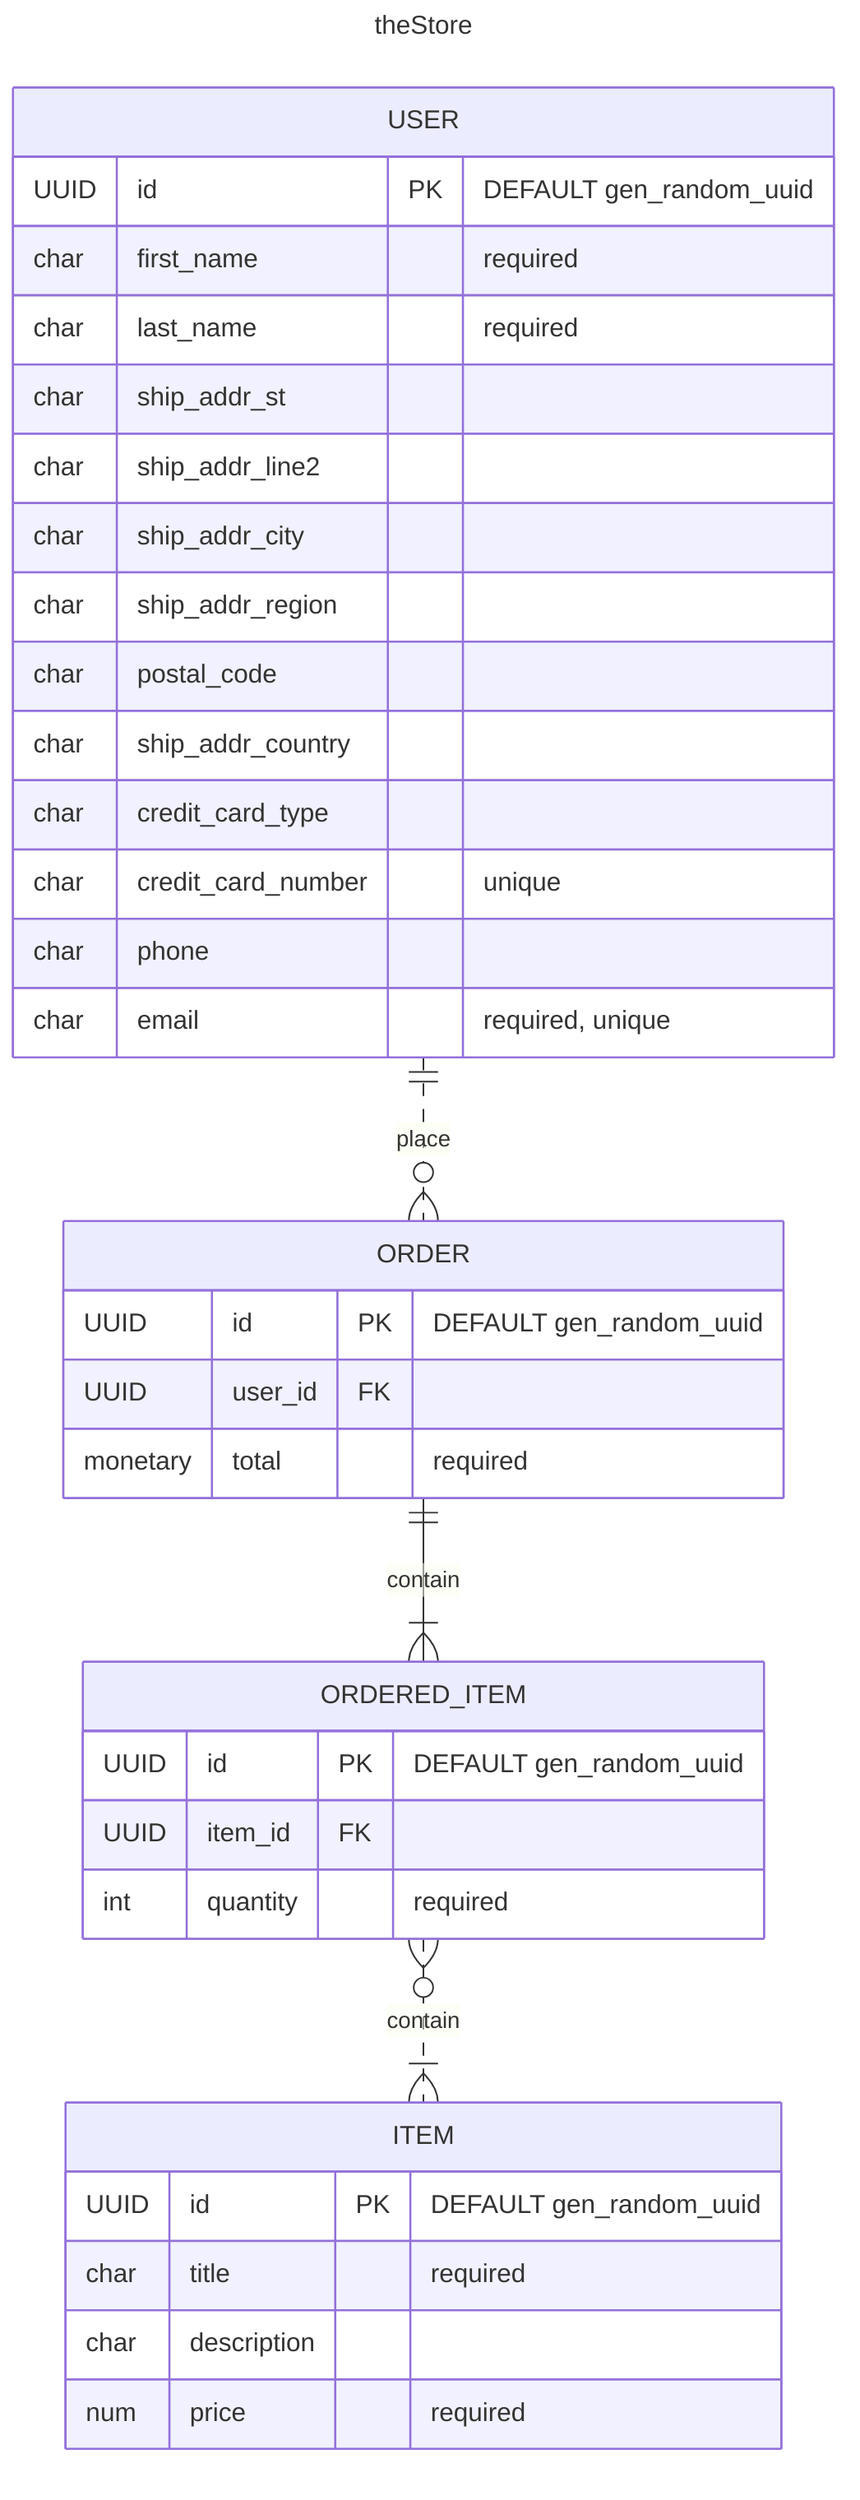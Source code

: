 ---
title: theStore
---
  erDiagram
    USER ||..o{ ORDER: place
    USER {
        UUID id PK "DEFAULT gen_random_uuid"
        char first_name "required"
        char last_name "required"
        char ship_addr_st
        char ship_addr_line2
        char ship_addr_city
        char ship_addr_region
        char postal_code
        char ship_addr_country
        char credit_card_type
        char credit_card_number "unique"
        char phone
        char email "required, unique"
    }
    ORDER {
        UUID id PK "DEFAULT gen_random_uuid"
        UUID user_id FK
        monetary total "required"
    }
    ORDER ||--|{ ORDERED_ITEM : contain
    ORDERED_ITEM {
        UUID id PK "DEFAULT gen_random_uuid"
        UUID item_id FK 
        int quantity "required"
    }
    ORDERED_ITEM }o..|{ ITEM : contain
    ITEM {
        UUID id PK "DEFAULT gen_random_uuid"
        char title "required"
        char description
        num price "required"
    }